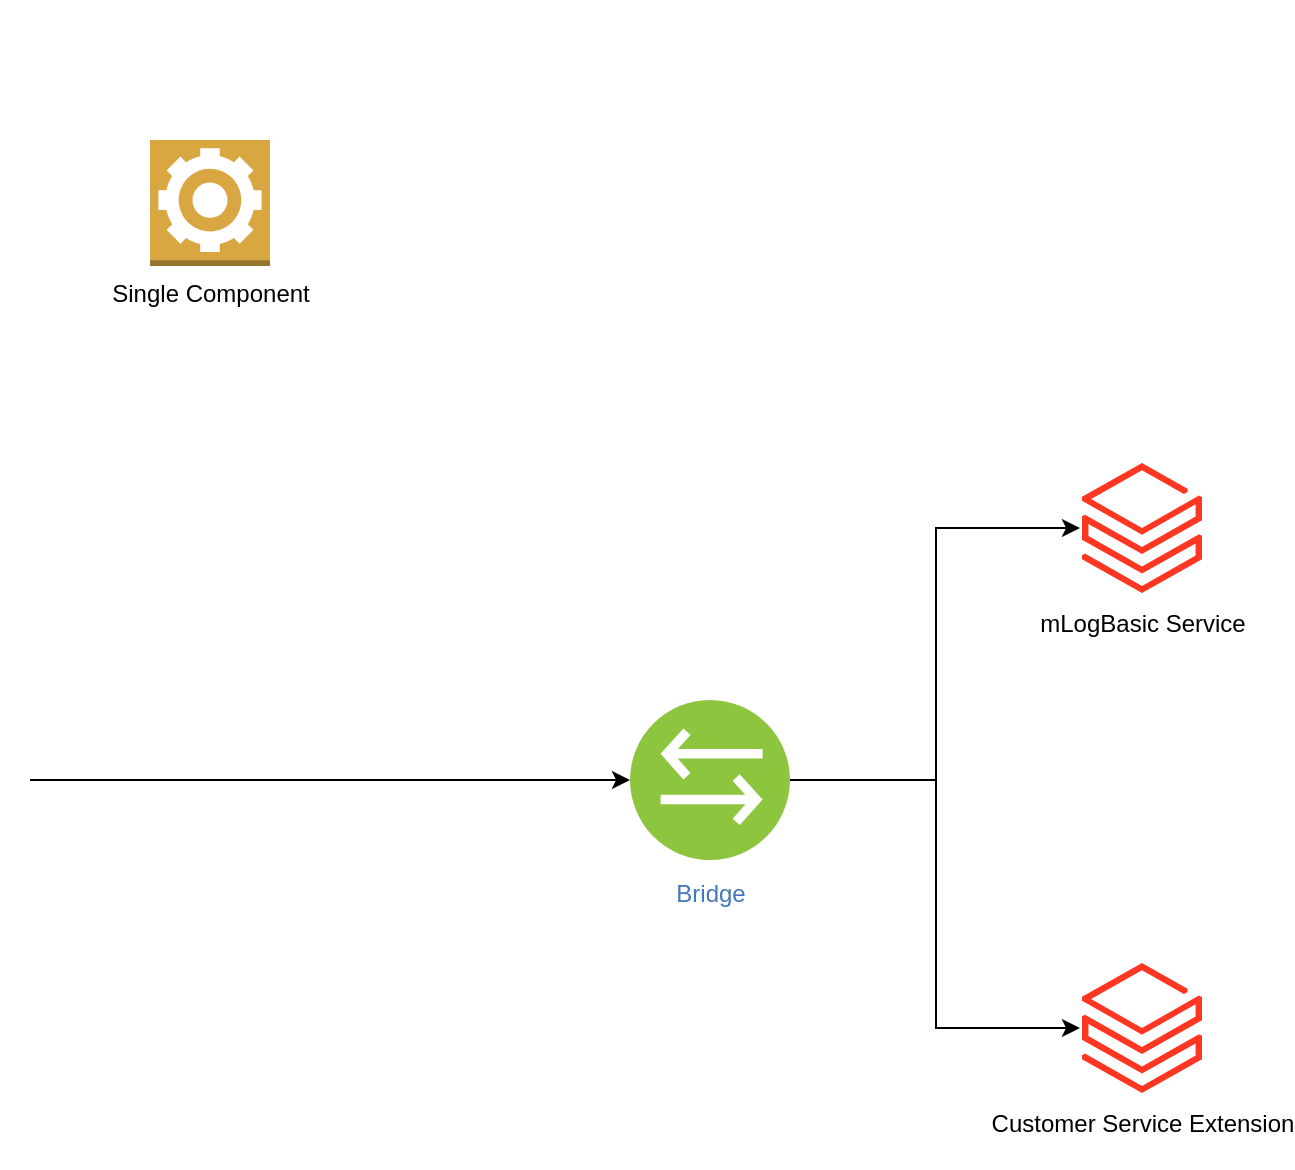 <mxfile version="17.4.1" type="github"><diagram id="Ht1M8jgEwFfnCIfOTk4-" name="Page-1"><mxGraphModel dx="3167" dy="1083" grid="1" gridSize="10" guides="1" tooltips="1" connect="1" arrows="1" fold="1" page="1" pageScale="1" pageWidth="1169" pageHeight="827" math="0" shadow="0"><root><mxCell id="0"/><mxCell id="1" parent="0"/><mxCell id="eGJCk0eEFHHQ8BQtFUSy-9" value="Single Component" style="outlineConnect=0;dashed=0;verticalLabelPosition=bottom;verticalAlign=top;align=center;html=1;shape=mxgraph.aws3.worker;fillColor=#D9A741;gradientColor=none;" parent="1" vertex="1"><mxGeometry x="-1050" y="80" width="60" height="63" as="geometry"/></mxCell><mxCell id="uh7tIhqfAxsyil-UZgnC-1" value="" style="shape=image;html=1;verticalAlign=top;verticalLabelPosition=bottom;labelBackgroundColor=#ffffff;imageAspect=0;aspect=fixed;image=https://cdn1.iconfinder.com/data/icons/iconoir-vol-3/24/lens-128.png" vertex="1" parent="1"><mxGeometry x="-1125" y="10" width="320" height="320" as="geometry"/></mxCell><mxCell id="uh7tIhqfAxsyil-UZgnC-6" style="edgeStyle=orthogonalEdgeStyle;rounded=0;orthogonalLoop=1;jettySize=auto;html=1;entryX=-0.017;entryY=0.5;entryDx=0;entryDy=0;entryPerimeter=0;" edge="1" parent="1" source="uh7tIhqfAxsyil-UZgnC-2" target="uh7tIhqfAxsyil-UZgnC-4"><mxGeometry relative="1" as="geometry"/></mxCell><mxCell id="uh7tIhqfAxsyil-UZgnC-7" style="edgeStyle=orthogonalEdgeStyle;rounded=0;orthogonalLoop=1;jettySize=auto;html=1;entryX=-0.017;entryY=0.5;entryDx=0;entryDy=0;entryPerimeter=0;" edge="1" parent="1" source="uh7tIhqfAxsyil-UZgnC-2" target="uh7tIhqfAxsyil-UZgnC-5"><mxGeometry relative="1" as="geometry"/></mxCell><mxCell id="uh7tIhqfAxsyil-UZgnC-2" value="&lt;div&gt;Bridge&lt;/div&gt;&lt;div&gt;&lt;br&gt;&lt;/div&gt;" style="aspect=fixed;perimeter=ellipsePerimeter;html=1;align=center;shadow=0;dashed=0;fontColor=#4277BB;labelBackgroundColor=#ffffff;fontSize=12;spacingTop=3;image;image=img/lib/ibm/vpc/Bridge.svg;" vertex="1" parent="1"><mxGeometry x="-810" y="360" width="80" height="80" as="geometry"/></mxCell><mxCell id="uh7tIhqfAxsyil-UZgnC-3" value="" style="endArrow=classic;html=1;rounded=0;entryX=0;entryY=0.5;entryDx=0;entryDy=0;" edge="1" parent="1" target="uh7tIhqfAxsyil-UZgnC-2"><mxGeometry width="50" height="50" relative="1" as="geometry"><mxPoint x="-1110" y="400" as="sourcePoint"/><mxPoint x="-820" y="420" as="targetPoint"/></mxGeometry></mxCell><mxCell id="uh7tIhqfAxsyil-UZgnC-4" value="mLogBasic Service" style="aspect=fixed;html=1;points=[];align=center;image;fontSize=12;image=img/lib/azure2/analytics/Azure_Databricks.svg;" vertex="1" parent="1"><mxGeometry x="-584" y="240" width="60" height="68" as="geometry"/></mxCell><mxCell id="uh7tIhqfAxsyil-UZgnC-5" value="&lt;div&gt;Customer Service Extension&lt;/div&gt;&lt;div&gt;&lt;br&gt;&lt;/div&gt;" style="aspect=fixed;html=1;points=[];align=center;image;fontSize=12;image=img/lib/azure2/analytics/Azure_Databricks.svg;" vertex="1" parent="1"><mxGeometry x="-584" y="490" width="60" height="68" as="geometry"/></mxCell></root></mxGraphModel></diagram></mxfile>
